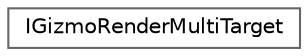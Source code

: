 digraph "Graphical Class Hierarchy"
{
 // INTERACTIVE_SVG=YES
 // LATEX_PDF_SIZE
  bgcolor="transparent";
  edge [fontname=Helvetica,fontsize=10,labelfontname=Helvetica,labelfontsize=10];
  node [fontname=Helvetica,fontsize=10,shape=box,height=0.2,width=0.4];
  rankdir="LR";
  Node0 [id="Node000000",label="IGizmoRenderMultiTarget",height=0.2,width=0.4,color="grey40", fillcolor="white", style="filled",URL="$db/d8a/classIGizmoRenderMultiTarget.html",tooltip="IGizmoRenderMultiTarget is an interface used to provide rendering of a target and the ability to spec..."];
}

